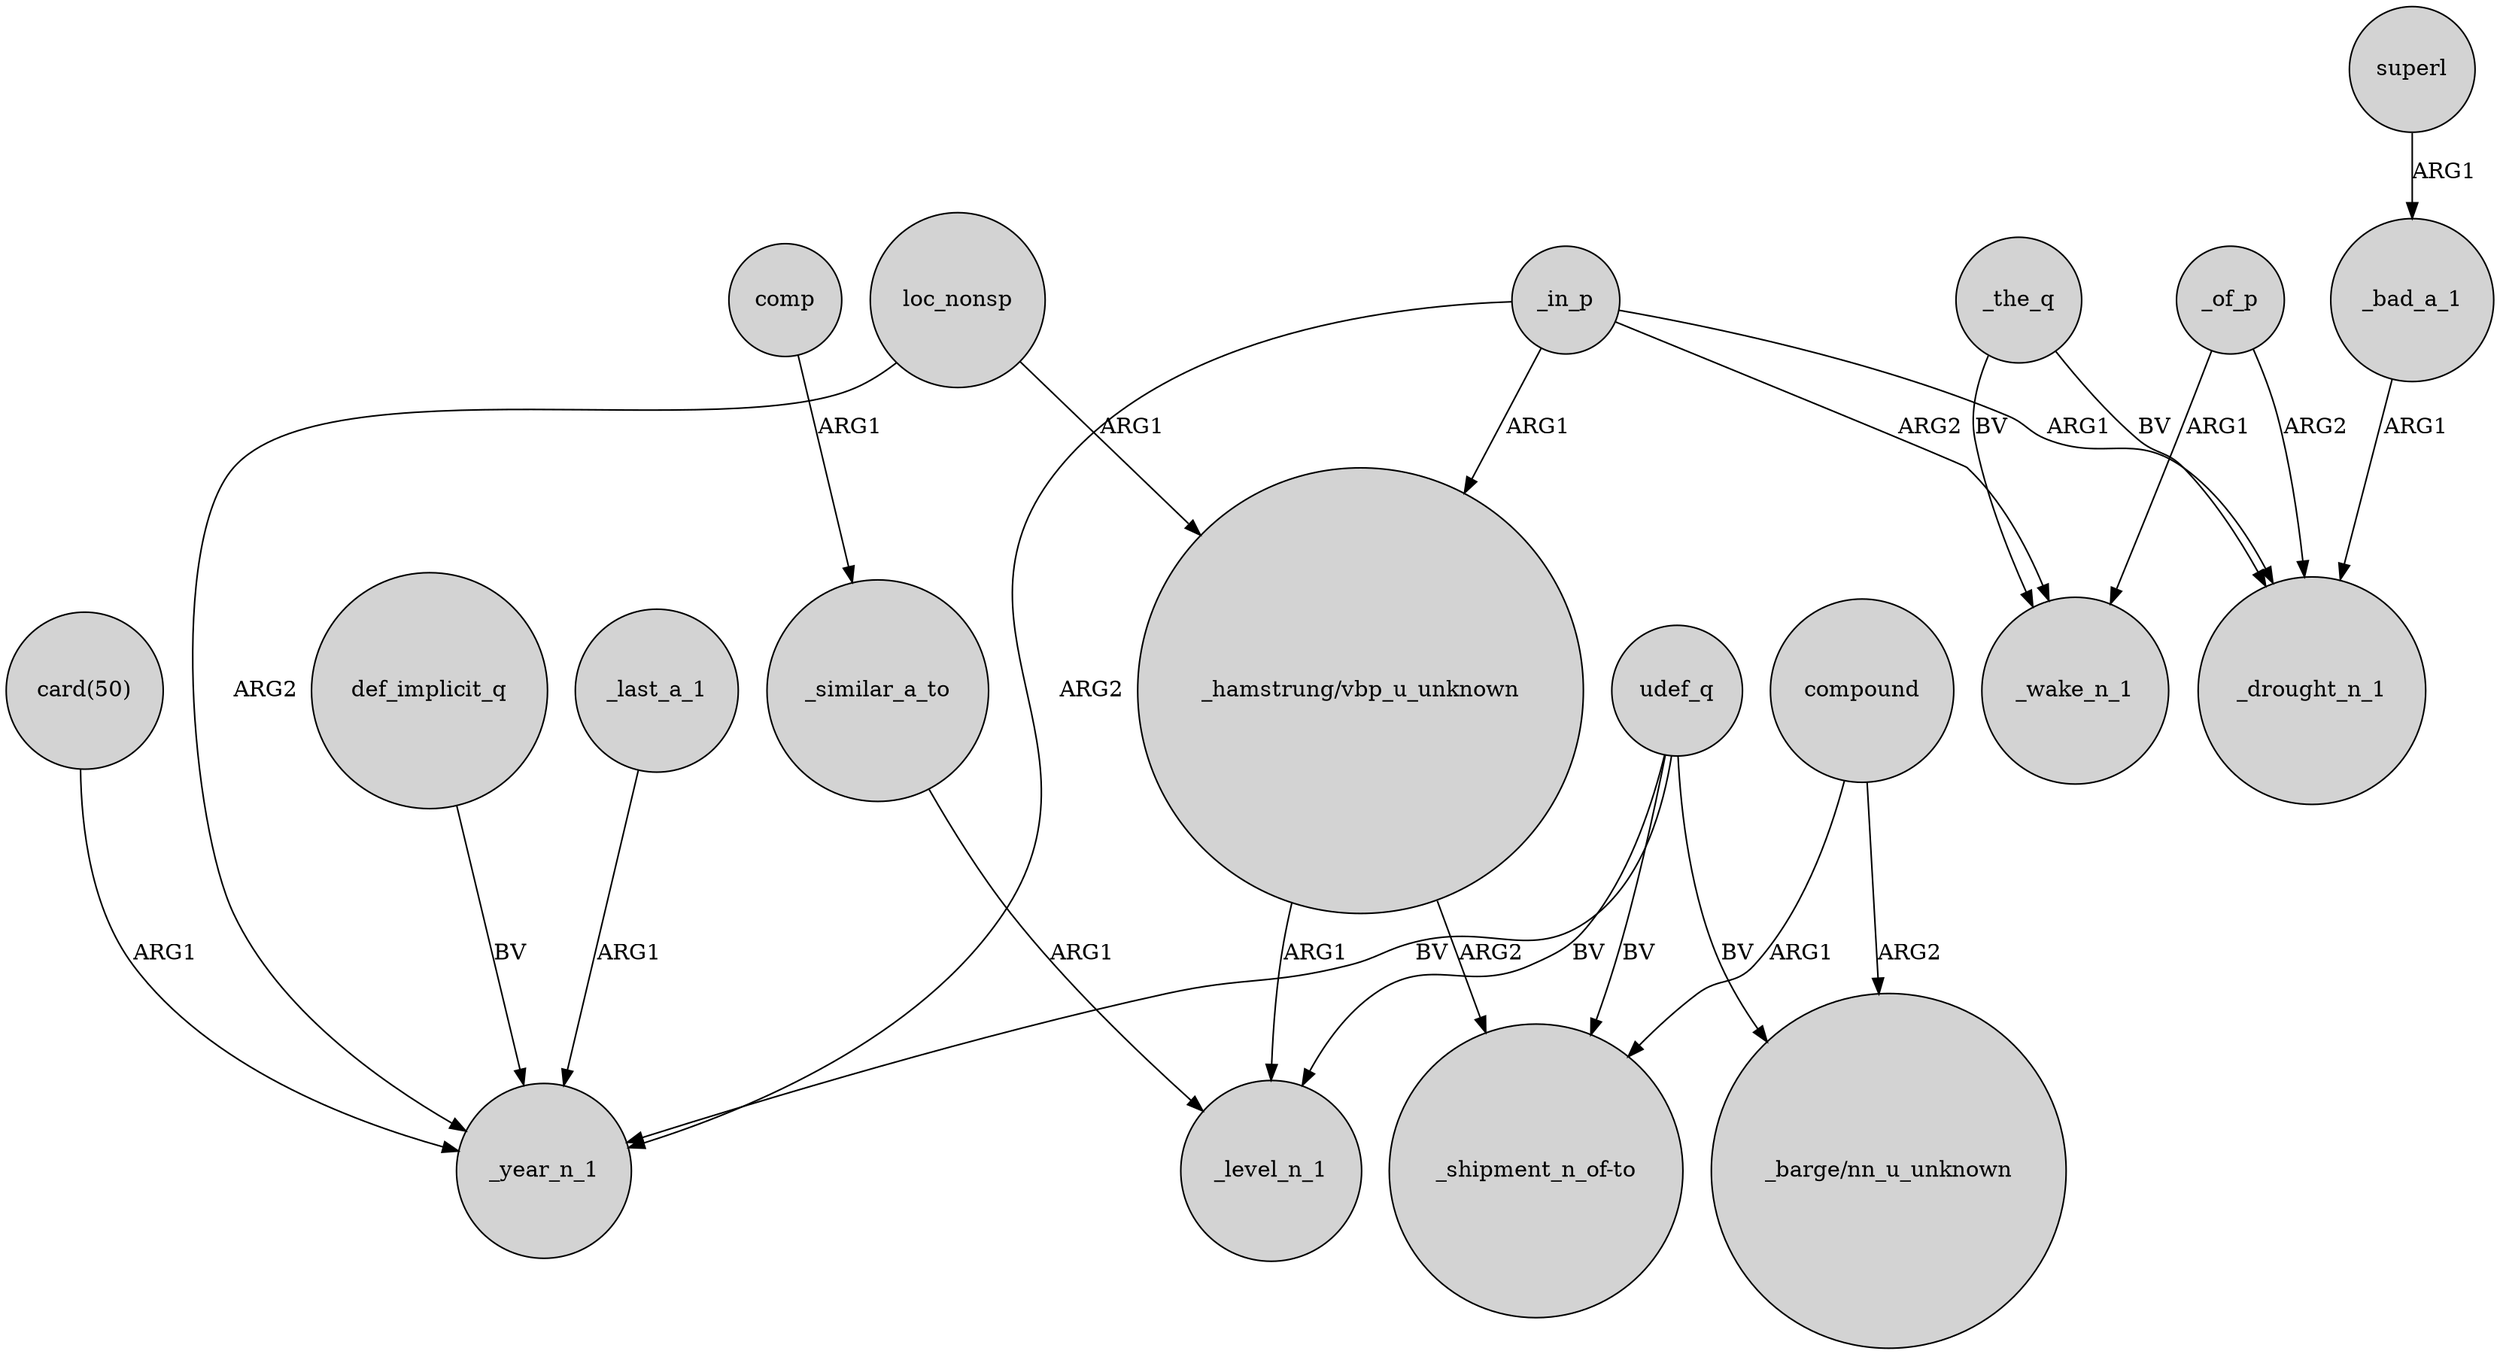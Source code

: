 digraph {
	node [shape=circle style=filled]
	_in_p -> "_hamstrung/vbp_u_unknown" [label=ARG1]
	comp -> _similar_a_to [label=ARG1]
	_in_p -> _drought_n_1 [label=ARG1]
	"_hamstrung/vbp_u_unknown" -> _level_n_1 [label=ARG1]
	_in_p -> _year_n_1 [label=ARG2]
	def_implicit_q -> _year_n_1 [label=BV]
	_the_q -> _wake_n_1 [label=BV]
	"_hamstrung/vbp_u_unknown" -> "_shipment_n_of-to" [label=ARG2]
	_of_p -> _drought_n_1 [label=ARG2]
	superl -> _bad_a_1 [label=ARG1]
	udef_q -> _level_n_1 [label=BV]
	compound -> "_barge/nn_u_unknown" [label=ARG2]
	loc_nonsp -> "_hamstrung/vbp_u_unknown" [label=ARG1]
	_of_p -> _wake_n_1 [label=ARG1]
	_in_p -> _wake_n_1 [label=ARG2]
	loc_nonsp -> _year_n_1 [label=ARG2]
	compound -> "_shipment_n_of-to" [label=ARG1]
	_last_a_1 -> _year_n_1 [label=ARG1]
	_bad_a_1 -> _drought_n_1 [label=ARG1]
	udef_q -> _year_n_1 [label=BV]
	_the_q -> _drought_n_1 [label=BV]
	udef_q -> "_barge/nn_u_unknown" [label=BV]
	_similar_a_to -> _level_n_1 [label=ARG1]
	"card(50)" -> _year_n_1 [label=ARG1]
	udef_q -> "_shipment_n_of-to" [label=BV]
}
